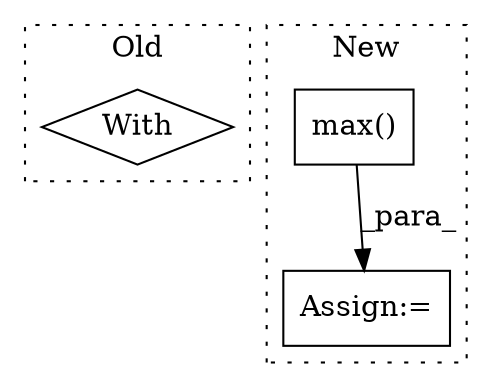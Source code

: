 digraph G {
subgraph cluster0 {
1 [label="With" a="39" s="4753,4763" l="5,28" shape="diamond"];
label = "Old";
style="dotted";
}
subgraph cluster1 {
2 [label="max()" a="75" s="5206,5226" l="10,1" shape="box"];
3 [label="Assign:=" a="68" s="5192" l="14" shape="box"];
label = "New";
style="dotted";
}
2 -> 3 [label="_para_"];
}